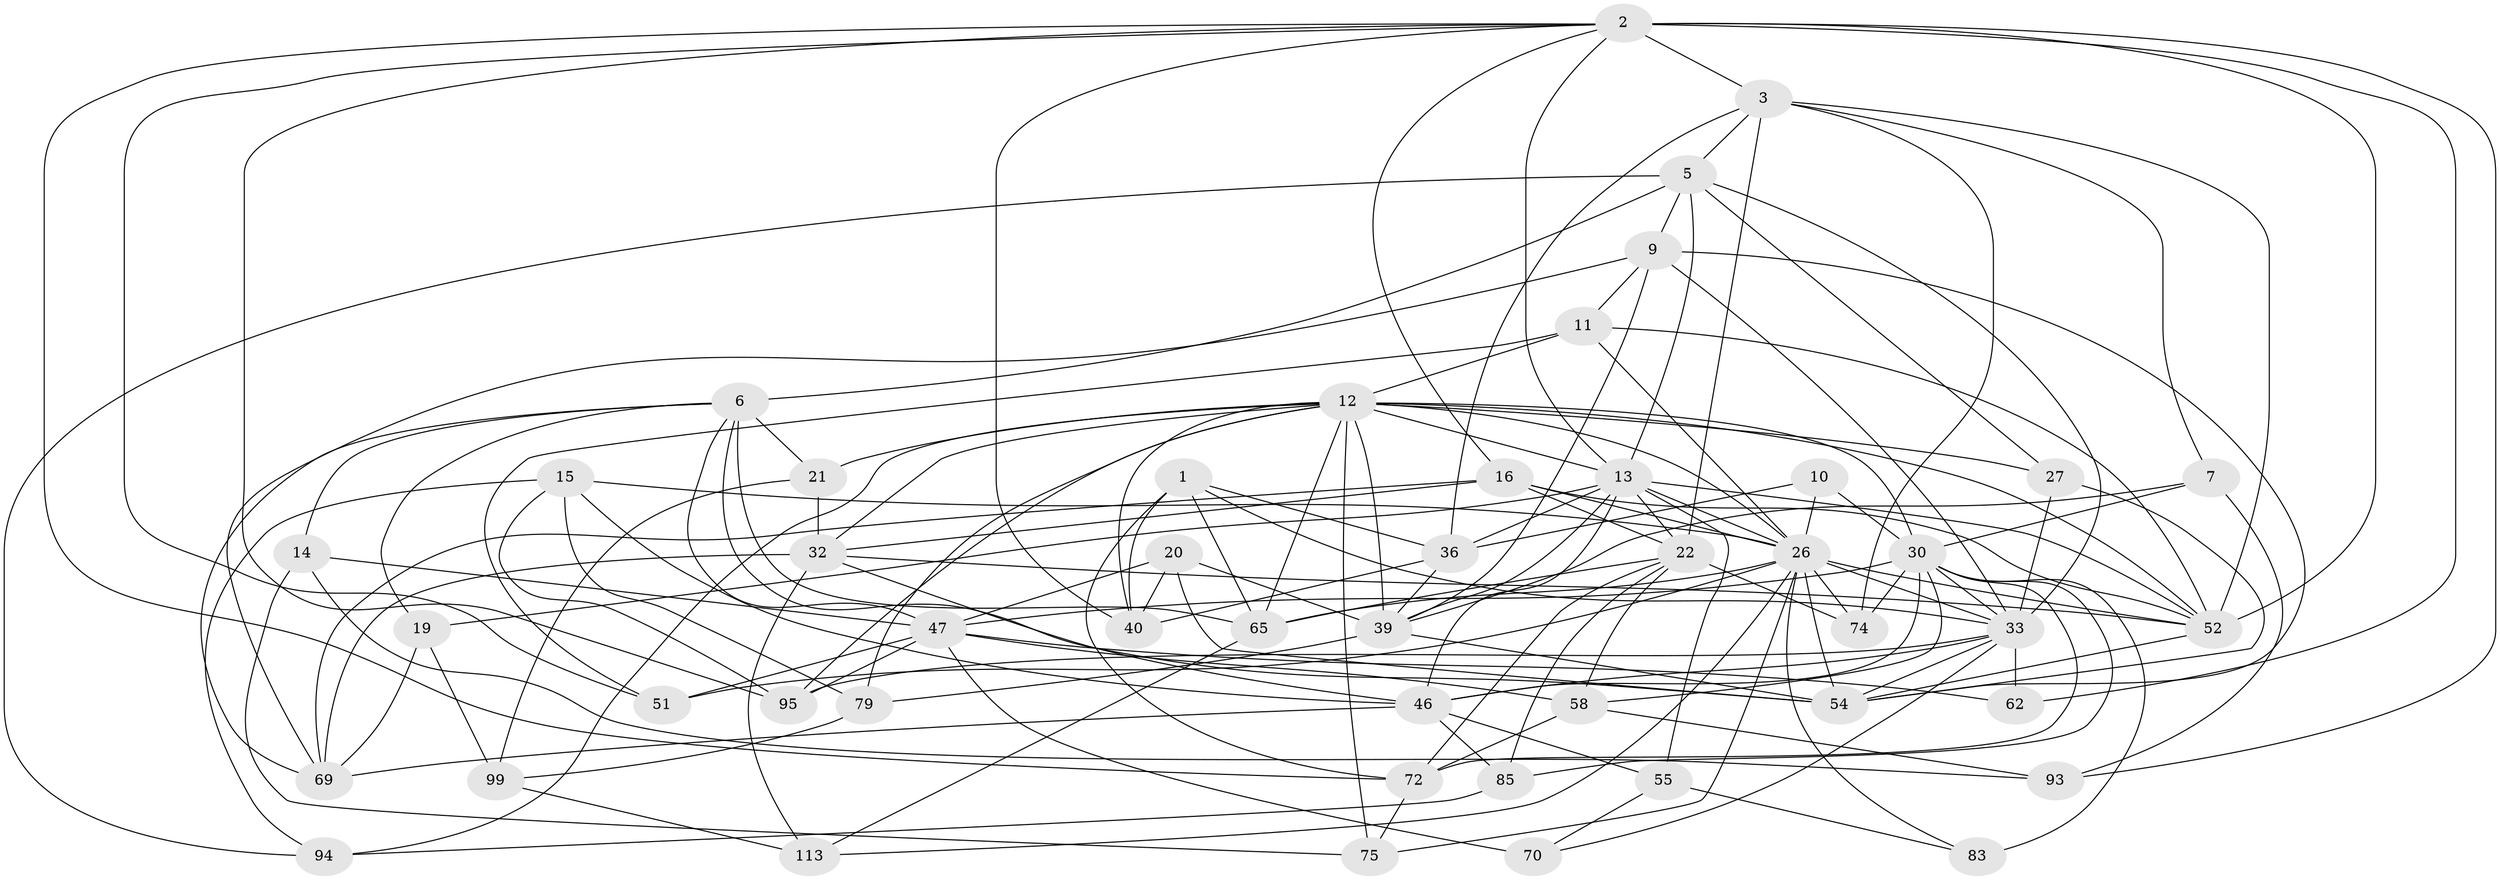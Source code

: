 // original degree distribution, {4: 1.0}
// Generated by graph-tools (version 1.1) at 2025/20/03/04/25 18:20:38]
// undirected, 48 vertices, 147 edges
graph export_dot {
graph [start="1"]
  node [color=gray90,style=filled];
  1 [super="+61"];
  2 [super="+4+8"];
  3 [super="+119+41"];
  5 [super="+43+35"];
  6 [super="+38"];
  7;
  9 [super="+49+59"];
  10;
  11 [super="+96"];
  12 [super="+25+92+28+24"];
  13 [super="+122+56+23"];
  14;
  15 [super="+107"];
  16 [super="+18"];
  19;
  20;
  21;
  22 [super="+114+67"];
  26 [super="+76+29+44"];
  27;
  30 [super="+80+31"];
  32 [super="+71"];
  33 [super="+64+110+37"];
  36 [super="+87"];
  39 [super="+88+108"];
  40 [super="+60"];
  46 [super="+50"];
  47 [super="+103+101"];
  51;
  52 [super="+109+90"];
  54 [super="+63+120"];
  55;
  58 [super="+68"];
  62;
  65 [super="+112+97"];
  69 [super="+104"];
  70;
  72 [super="+86"];
  74;
  75;
  79;
  83;
  85;
  93;
  94;
  95 [super="+102"];
  99;
  113;
  1 -- 72;
  1 -- 40 [weight=2];
  1 -- 65;
  1 -- 36;
  1 -- 33;
  2 -- 13;
  2 -- 3 [weight=2];
  2 -- 51;
  2 -- 52;
  2 -- 62 [weight=2];
  2 -- 40;
  2 -- 72;
  2 -- 93;
  2 -- 95;
  2 -- 16;
  3 -- 22;
  3 -- 52;
  3 -- 74;
  3 -- 5;
  3 -- 7;
  3 -- 36;
  5 -- 27;
  5 -- 9;
  5 -- 6 [weight=2];
  5 -- 13;
  5 -- 33;
  5 -- 94;
  6 -- 69;
  6 -- 14;
  6 -- 65 [weight=2];
  6 -- 19;
  6 -- 21;
  6 -- 54;
  6 -- 47;
  7 -- 93;
  7 -- 39;
  7 -- 30;
  9 -- 33;
  9 -- 39;
  9 -- 69;
  9 -- 54;
  9 -- 11;
  10 -- 30;
  10 -- 36;
  10 -- 26 [weight=2];
  11 -- 51;
  11 -- 52;
  11 -- 12 [weight=2];
  11 -- 26;
  12 -- 32 [weight=2];
  12 -- 79;
  12 -- 52 [weight=2];
  12 -- 95;
  12 -- 13 [weight=2];
  12 -- 65;
  12 -- 39;
  12 -- 94;
  12 -- 26 [weight=2];
  12 -- 27;
  12 -- 30;
  12 -- 21;
  12 -- 40;
  12 -- 75;
  13 -- 19;
  13 -- 55;
  13 -- 36;
  13 -- 52;
  13 -- 46;
  13 -- 26 [weight=2];
  13 -- 39;
  13 -- 22 [weight=2];
  14 -- 93;
  14 -- 75;
  14 -- 47;
  15 -- 79;
  15 -- 94;
  15 -- 46;
  15 -- 95;
  15 -- 26 [weight=2];
  16 -- 52;
  16 -- 69;
  16 -- 26;
  16 -- 32;
  16 -- 22;
  19 -- 99;
  19 -- 69;
  20 -- 47;
  20 -- 40;
  20 -- 39;
  20 -- 54;
  21 -- 99;
  21 -- 32;
  22 -- 58 [weight=2];
  22 -- 72;
  22 -- 65;
  22 -- 74;
  22 -- 85;
  26 -- 83;
  26 -- 65 [weight=2];
  26 -- 74;
  26 -- 75;
  26 -- 113;
  26 -- 51;
  26 -- 54;
  26 -- 33;
  26 -- 52;
  27 -- 33;
  27 -- 54;
  30 -- 85;
  30 -- 46;
  30 -- 33;
  30 -- 83 [weight=2];
  30 -- 58;
  30 -- 72;
  30 -- 74;
  30 -- 47;
  32 -- 113;
  32 -- 46;
  32 -- 52;
  32 -- 69;
  33 -- 95 [weight=2];
  33 -- 62;
  33 -- 54;
  33 -- 70;
  33 -- 46;
  36 -- 39;
  36 -- 40;
  39 -- 54;
  39 -- 79;
  46 -- 85;
  46 -- 55;
  46 -- 69;
  47 -- 51;
  47 -- 70 [weight=2];
  47 -- 95;
  47 -- 62;
  47 -- 58;
  52 -- 54;
  55 -- 70;
  55 -- 83;
  58 -- 72;
  58 -- 93;
  65 -- 113;
  72 -- 75;
  79 -- 99;
  85 -- 94;
  99 -- 113;
}
